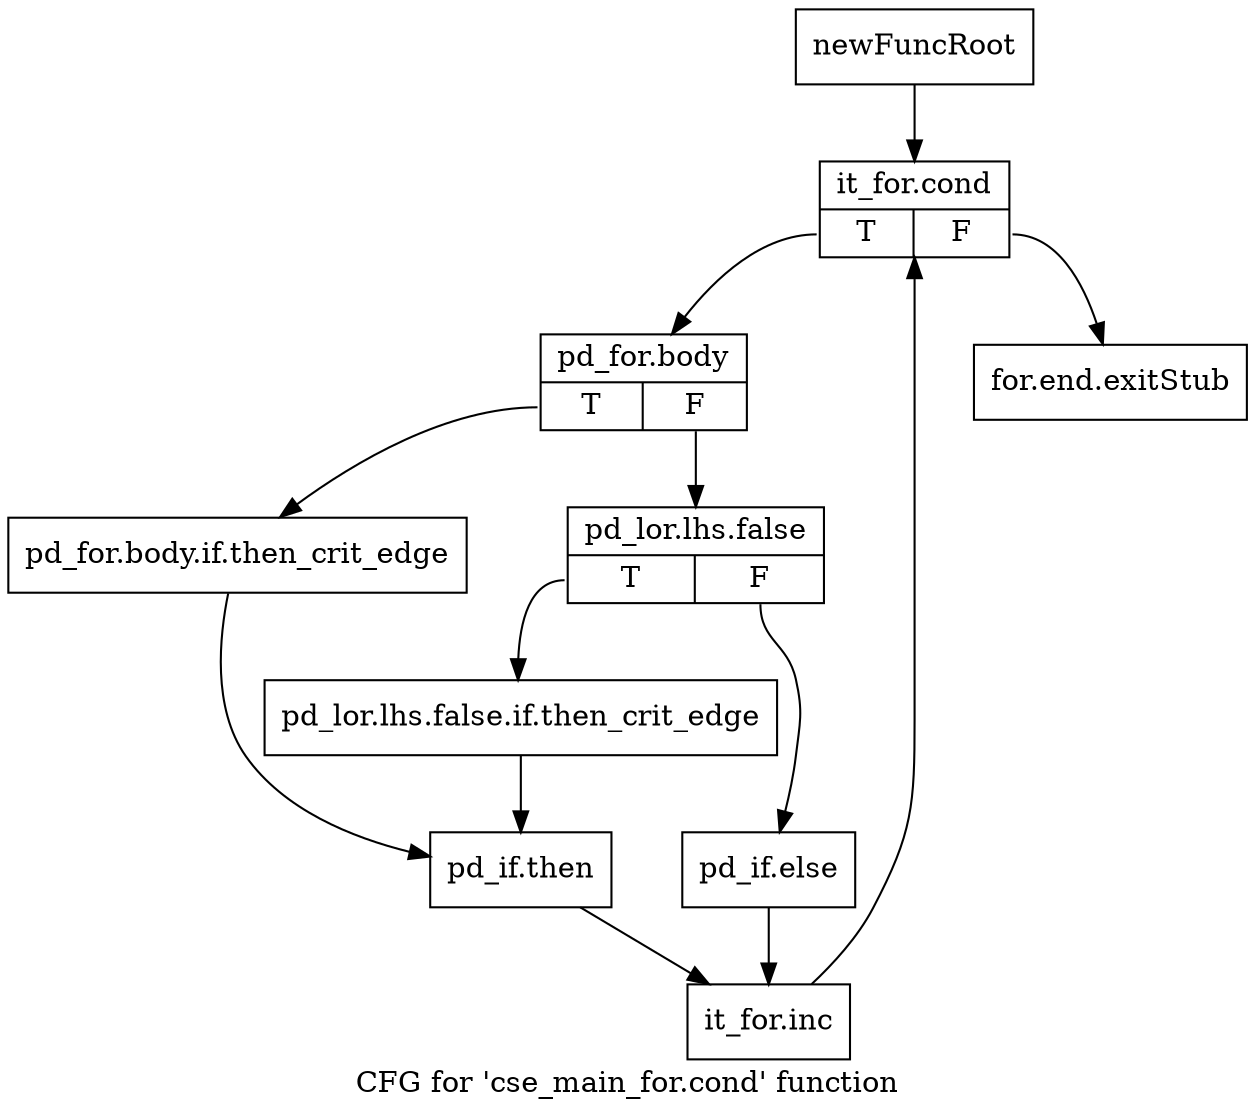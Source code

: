 digraph "CFG for 'cse_main_for.cond' function" {
	label="CFG for 'cse_main_for.cond' function";

	Node0xa7f0930 [shape=record,label="{newFuncRoot}"];
	Node0xa7f0930 -> Node0xa7faff0;
	Node0xa7fafa0 [shape=record,label="{for.end.exitStub}"];
	Node0xa7faff0 [shape=record,label="{it_for.cond|{<s0>T|<s1>F}}"];
	Node0xa7faff0:s0 -> Node0xa7fb040;
	Node0xa7faff0:s1 -> Node0xa7fafa0;
	Node0xa7fb040 [shape=record,label="{pd_for.body|{<s0>T|<s1>F}}"];
	Node0xa7fb040:s0 -> Node0xa7fb180;
	Node0xa7fb040:s1 -> Node0xa7fb090;
	Node0xa7fb090 [shape=record,label="{pd_lor.lhs.false|{<s0>T|<s1>F}}"];
	Node0xa7fb090:s0 -> Node0xa7fb130;
	Node0xa7fb090:s1 -> Node0xa7fb0e0;
	Node0xa7fb0e0 [shape=record,label="{pd_if.else}"];
	Node0xa7fb0e0 -> Node0xa7fb220;
	Node0xa7fb130 [shape=record,label="{pd_lor.lhs.false.if.then_crit_edge}"];
	Node0xa7fb130 -> Node0xa7fb1d0;
	Node0xa7fb180 [shape=record,label="{pd_for.body.if.then_crit_edge}"];
	Node0xa7fb180 -> Node0xa7fb1d0;
	Node0xa7fb1d0 [shape=record,label="{pd_if.then}"];
	Node0xa7fb1d0 -> Node0xa7fb220;
	Node0xa7fb220 [shape=record,label="{it_for.inc}"];
	Node0xa7fb220 -> Node0xa7faff0;
}
